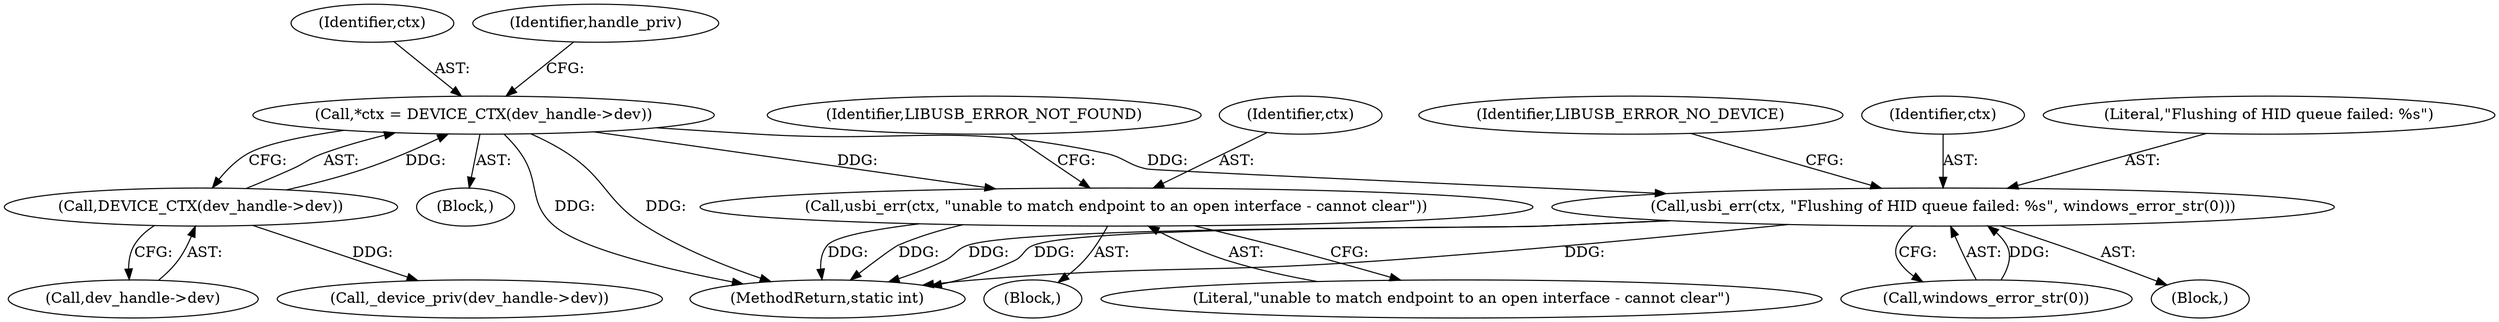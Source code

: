 digraph "1_Chrome_ac149a8d4371c0e01e0934fdd57b09e86f96b5b9_15@pointer" {
"1000106" [label="(Call,*ctx = DEVICE_CTX(dev_handle->dev))"];
"1000108" [label="(Call,DEVICE_CTX(dev_handle->dev))"];
"1000138" [label="(Call,usbi_err(ctx, \"unable to match endpoint to an open interface - cannot clear\"))"];
"1000161" [label="(Call,usbi_err(ctx, \"Flushing of HID queue failed: %s\", windows_error_str(0)))"];
"1000108" [label="(Call,DEVICE_CTX(dev_handle->dev))"];
"1000107" [label="(Identifier,ctx)"];
"1000137" [label="(Block,)"];
"1000120" [label="(Call,_device_priv(dev_handle->dev))"];
"1000167" [label="(Identifier,LIBUSB_ERROR_NO_DEVICE)"];
"1000109" [label="(Call,dev_handle->dev)"];
"1000142" [label="(Identifier,LIBUSB_ERROR_NOT_FOUND)"];
"1000139" [label="(Identifier,ctx)"];
"1000164" [label="(Call,windows_error_str(0))"];
"1000160" [label="(Block,)"];
"1000162" [label="(Identifier,ctx)"];
"1000138" [label="(Call,usbi_err(ctx, \"unable to match endpoint to an open interface - cannot clear\"))"];
"1000104" [label="(Block,)"];
"1000106" [label="(Call,*ctx = DEVICE_CTX(dev_handle->dev))"];
"1000170" [label="(MethodReturn,static int)"];
"1000161" [label="(Call,usbi_err(ctx, \"Flushing of HID queue failed: %s\", windows_error_str(0)))"];
"1000163" [label="(Literal,\"Flushing of HID queue failed: %s\")"];
"1000140" [label="(Literal,\"unable to match endpoint to an open interface - cannot clear\")"];
"1000114" [label="(Identifier,handle_priv)"];
"1000106" -> "1000104"  [label="AST: "];
"1000106" -> "1000108"  [label="CFG: "];
"1000107" -> "1000106"  [label="AST: "];
"1000108" -> "1000106"  [label="AST: "];
"1000114" -> "1000106"  [label="CFG: "];
"1000106" -> "1000170"  [label="DDG: "];
"1000106" -> "1000170"  [label="DDG: "];
"1000108" -> "1000106"  [label="DDG: "];
"1000106" -> "1000138"  [label="DDG: "];
"1000106" -> "1000161"  [label="DDG: "];
"1000108" -> "1000109"  [label="CFG: "];
"1000109" -> "1000108"  [label="AST: "];
"1000108" -> "1000120"  [label="DDG: "];
"1000138" -> "1000137"  [label="AST: "];
"1000138" -> "1000140"  [label="CFG: "];
"1000139" -> "1000138"  [label="AST: "];
"1000140" -> "1000138"  [label="AST: "];
"1000142" -> "1000138"  [label="CFG: "];
"1000138" -> "1000170"  [label="DDG: "];
"1000138" -> "1000170"  [label="DDG: "];
"1000161" -> "1000160"  [label="AST: "];
"1000161" -> "1000164"  [label="CFG: "];
"1000162" -> "1000161"  [label="AST: "];
"1000163" -> "1000161"  [label="AST: "];
"1000164" -> "1000161"  [label="AST: "];
"1000167" -> "1000161"  [label="CFG: "];
"1000161" -> "1000170"  [label="DDG: "];
"1000161" -> "1000170"  [label="DDG: "];
"1000161" -> "1000170"  [label="DDG: "];
"1000164" -> "1000161"  [label="DDG: "];
}
